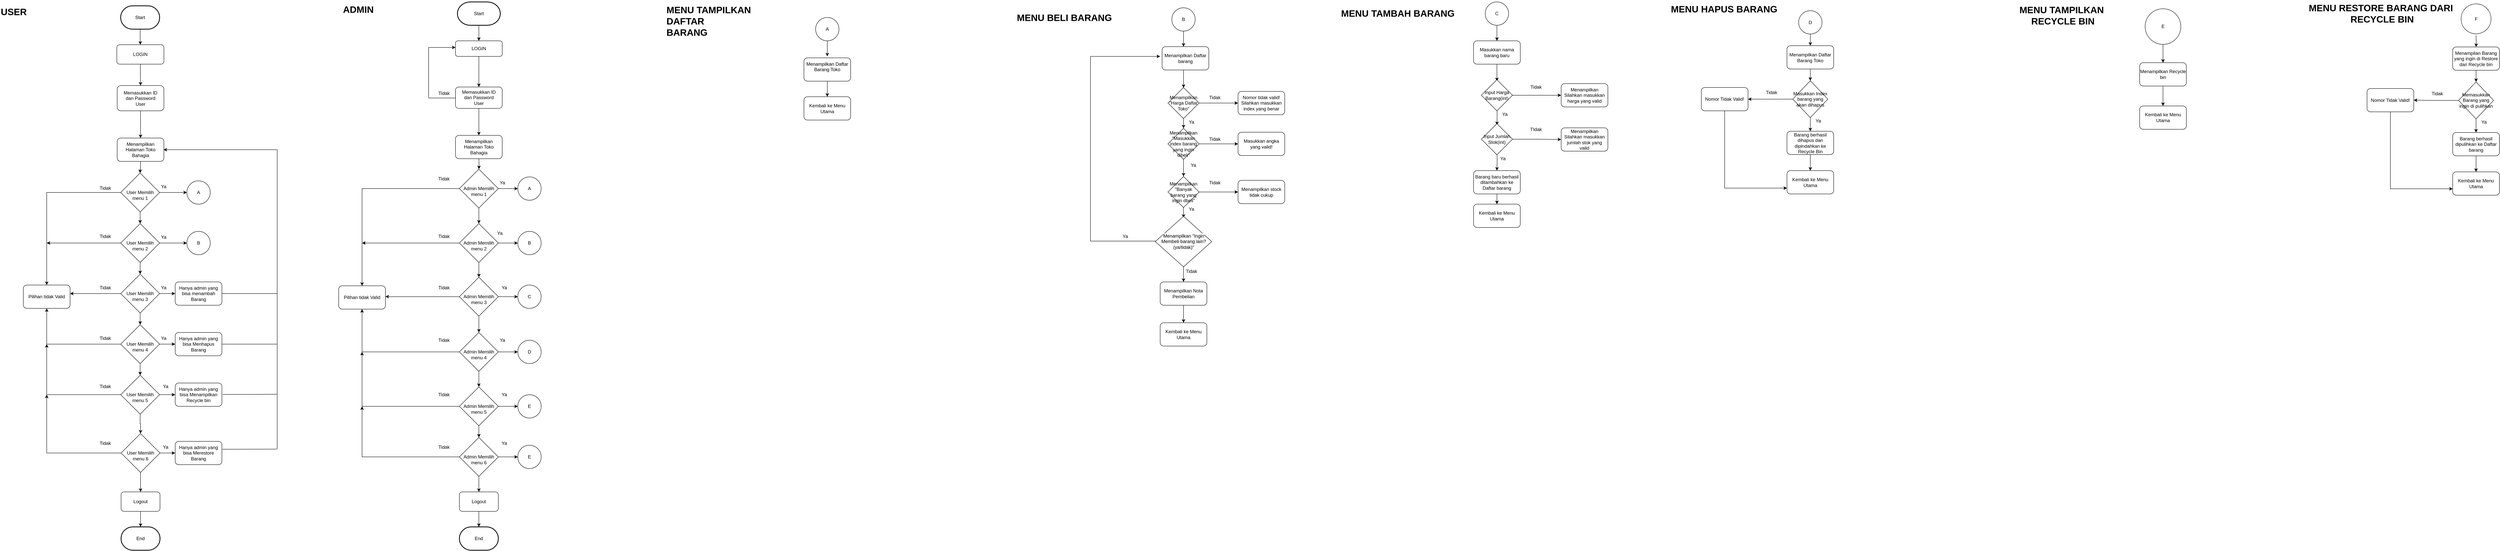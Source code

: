 <mxfile version="26.0.14">
  <diagram name="Page-1" id="RNJy3FhXbEkKiUze5Ja7">
    <mxGraphModel dx="2368" dy="614" grid="1" gridSize="10" guides="1" tooltips="1" connect="1" arrows="1" fold="1" page="1" pageScale="1" pageWidth="850" pageHeight="1100" math="0" shadow="0">
      <root>
        <mxCell id="0" />
        <mxCell id="1" parent="0" />
        <mxCell id="9ttiAXNQikp2hNH5S8NI-514" value="" style="edgeStyle=orthogonalEdgeStyle;rounded=0;orthogonalLoop=1;jettySize=auto;html=1;" edge="1" parent="1" source="AHnlYJfSwKm474h9auV9-1" target="9ttiAXNQikp2hNH5S8NI-513">
          <mxGeometry relative="1" as="geometry" />
        </mxCell>
        <mxCell id="AHnlYJfSwKm474h9auV9-1" value="LOGIN" style="rounded=1;whiteSpace=wrap;html=1;" parent="1" vertex="1">
          <mxGeometry x="350" y="110" width="120" height="40" as="geometry" />
        </mxCell>
        <mxCell id="AHnlYJfSwKm474h9auV9-9" value="" style="edgeStyle=orthogonalEdgeStyle;rounded=0;orthogonalLoop=1;jettySize=auto;html=1;entryX=0;entryY=0.5;entryDx=0;entryDy=0;exitX=0;exitY=0.5;exitDx=0;exitDy=0;" parent="1" edge="1">
          <mxGeometry relative="1" as="geometry">
            <mxPoint x="360" y="252" as="sourcePoint" />
            <mxPoint x="350" y="127" as="targetPoint" />
            <Array as="points">
              <mxPoint x="360" y="257" />
              <mxPoint x="281" y="257" />
              <mxPoint x="281" y="127" />
            </Array>
          </mxGeometry>
        </mxCell>
        <mxCell id="AHnlYJfSwKm474h9auV9-36" value="" style="edgeStyle=orthogonalEdgeStyle;rounded=0;orthogonalLoop=1;jettySize=auto;html=1;" parent="1" target="AHnlYJfSwKm474h9auV9-28" edge="1">
          <mxGeometry relative="1" as="geometry">
            <mxPoint x="410" y="410" as="sourcePoint" />
          </mxGeometry>
        </mxCell>
        <mxCell id="AHnlYJfSwKm474h9auV9-19" value="A" style="ellipse;whiteSpace=wrap;html=1;aspect=fixed;" parent="1" vertex="1">
          <mxGeometry x="510" y="460" width="60" height="60" as="geometry" />
        </mxCell>
        <mxCell id="AHnlYJfSwKm474h9auV9-37" value="" style="edgeStyle=orthogonalEdgeStyle;rounded=0;orthogonalLoop=1;jettySize=auto;html=1;" parent="1" source="AHnlYJfSwKm474h9auV9-28" target="AHnlYJfSwKm474h9auV9-31" edge="1">
          <mxGeometry relative="1" as="geometry" />
        </mxCell>
        <mxCell id="AHnlYJfSwKm474h9auV9-54" value="" style="edgeStyle=orthogonalEdgeStyle;rounded=0;orthogonalLoop=1;jettySize=auto;html=1;" parent="1" source="AHnlYJfSwKm474h9auV9-28" target="AHnlYJfSwKm474h9auV9-19" edge="1">
          <mxGeometry relative="1" as="geometry" />
        </mxCell>
        <mxCell id="9ttiAXNQikp2hNH5S8NI-569" value="" style="edgeStyle=orthogonalEdgeStyle;rounded=0;orthogonalLoop=1;jettySize=auto;html=1;entryX=0.5;entryY=0;entryDx=0;entryDy=0;" edge="1" parent="1" source="AHnlYJfSwKm474h9auV9-28" target="9ttiAXNQikp2hNH5S8NI-567">
          <mxGeometry relative="1" as="geometry">
            <mxPoint x="110.0" y="490" as="targetPoint" />
            <Array as="points">
              <mxPoint x="110" y="490" />
            </Array>
          </mxGeometry>
        </mxCell>
        <mxCell id="AHnlYJfSwKm474h9auV9-28" value="&lt;div&gt;&lt;br&gt;&lt;/div&gt;Admin Memilih menu 1" style="rhombus;whiteSpace=wrap;html=1;rounded=0;" parent="1" vertex="1">
          <mxGeometry x="360" y="440" width="100" height="100" as="geometry" />
        </mxCell>
        <mxCell id="AHnlYJfSwKm474h9auV9-38" value="" style="edgeStyle=orthogonalEdgeStyle;rounded=0;orthogonalLoop=1;jettySize=auto;html=1;" parent="1" source="AHnlYJfSwKm474h9auV9-31" target="AHnlYJfSwKm474h9auV9-32" edge="1">
          <mxGeometry relative="1" as="geometry" />
        </mxCell>
        <mxCell id="AHnlYJfSwKm474h9auV9-55" value="" style="edgeStyle=orthogonalEdgeStyle;rounded=0;orthogonalLoop=1;jettySize=auto;html=1;" parent="1" source="AHnlYJfSwKm474h9auV9-31" target="AHnlYJfSwKm474h9auV9-52" edge="1">
          <mxGeometry relative="1" as="geometry" />
        </mxCell>
        <mxCell id="9ttiAXNQikp2hNH5S8NI-571" value="" style="edgeStyle=orthogonalEdgeStyle;rounded=0;orthogonalLoop=1;jettySize=auto;html=1;" edge="1" parent="1" source="AHnlYJfSwKm474h9auV9-31">
          <mxGeometry relative="1" as="geometry">
            <mxPoint x="110" y="630" as="targetPoint" />
          </mxGeometry>
        </mxCell>
        <mxCell id="AHnlYJfSwKm474h9auV9-31" value="&lt;div&gt;&lt;br&gt;&lt;/div&gt;Admin Memilih menu 2" style="rhombus;whiteSpace=wrap;html=1;rounded=0;" parent="1" vertex="1">
          <mxGeometry x="360" y="580" width="100" height="100" as="geometry" />
        </mxCell>
        <mxCell id="AHnlYJfSwKm474h9auV9-39" value="" style="edgeStyle=orthogonalEdgeStyle;rounded=0;orthogonalLoop=1;jettySize=auto;html=1;" parent="1" source="AHnlYJfSwKm474h9auV9-32" target="AHnlYJfSwKm474h9auV9-33" edge="1">
          <mxGeometry relative="1" as="geometry" />
        </mxCell>
        <mxCell id="AHnlYJfSwKm474h9auV9-56" value="" style="edgeStyle=orthogonalEdgeStyle;rounded=0;orthogonalLoop=1;jettySize=auto;html=1;" parent="1" source="AHnlYJfSwKm474h9auV9-32" target="AHnlYJfSwKm474h9auV9-51" edge="1">
          <mxGeometry relative="1" as="geometry" />
        </mxCell>
        <mxCell id="9ttiAXNQikp2hNH5S8NI-575" value="" style="edgeStyle=orthogonalEdgeStyle;rounded=0;orthogonalLoop=1;jettySize=auto;html=1;exitX=0;exitY=0.5;exitDx=0;exitDy=0;" edge="1" parent="1" source="AHnlYJfSwKm474h9auV9-32">
          <mxGeometry relative="1" as="geometry">
            <mxPoint x="300.0" y="767.41" as="sourcePoint" />
            <mxPoint x="170.0" y="767.41" as="targetPoint" />
            <Array as="points">
              <mxPoint x="180" y="768" />
            </Array>
          </mxGeometry>
        </mxCell>
        <mxCell id="AHnlYJfSwKm474h9auV9-32" value="&lt;div&gt;&lt;br&gt;&lt;/div&gt;Admin Memilih menu 3" style="rhombus;whiteSpace=wrap;html=1;rounded=0;" parent="1" vertex="1">
          <mxGeometry x="360" y="718" width="100" height="100" as="geometry" />
        </mxCell>
        <mxCell id="AHnlYJfSwKm474h9auV9-40" value="" style="edgeStyle=orthogonalEdgeStyle;rounded=0;orthogonalLoop=1;jettySize=auto;html=1;" parent="1" source="AHnlYJfSwKm474h9auV9-33" target="AHnlYJfSwKm474h9auV9-34" edge="1">
          <mxGeometry relative="1" as="geometry" />
        </mxCell>
        <mxCell id="AHnlYJfSwKm474h9auV9-57" value="" style="edgeStyle=orthogonalEdgeStyle;rounded=0;orthogonalLoop=1;jettySize=auto;html=1;" parent="1" source="AHnlYJfSwKm474h9auV9-33" target="AHnlYJfSwKm474h9auV9-50" edge="1">
          <mxGeometry relative="1" as="geometry" />
        </mxCell>
        <mxCell id="9ttiAXNQikp2hNH5S8NI-577" value="" style="edgeStyle=orthogonalEdgeStyle;rounded=0;orthogonalLoop=1;jettySize=auto;html=1;entryX=0.5;entryY=1;entryDx=0;entryDy=0;" edge="1" parent="1" source="AHnlYJfSwKm474h9auV9-33" target="9ttiAXNQikp2hNH5S8NI-567">
          <mxGeometry relative="1" as="geometry">
            <mxPoint x="120" y="910" as="targetPoint" />
            <Array as="points">
              <mxPoint x="110" y="910" />
            </Array>
          </mxGeometry>
        </mxCell>
        <mxCell id="AHnlYJfSwKm474h9auV9-33" value="&lt;div&gt;&lt;br&gt;&lt;/div&gt;Admin Memilih menu 4" style="rhombus;whiteSpace=wrap;html=1;rounded=0;" parent="1" vertex="1">
          <mxGeometry x="360" y="860" width="100" height="100" as="geometry" />
        </mxCell>
        <mxCell id="9ttiAXNQikp2hNH5S8NI-11" value="" style="edgeStyle=orthogonalEdgeStyle;rounded=0;orthogonalLoop=1;jettySize=auto;html=1;" edge="1" parent="1" source="AHnlYJfSwKm474h9auV9-34" target="9ttiAXNQikp2hNH5S8NI-9">
          <mxGeometry relative="1" as="geometry" />
        </mxCell>
        <mxCell id="9ttiAXNQikp2hNH5S8NI-580" value="" style="edgeStyle=orthogonalEdgeStyle;rounded=0;orthogonalLoop=1;jettySize=auto;html=1;" edge="1" parent="1" source="AHnlYJfSwKm474h9auV9-34">
          <mxGeometry relative="1" as="geometry">
            <mxPoint x="110" y="910" as="targetPoint" />
            <Array as="points">
              <mxPoint x="110" y="1050" />
              <mxPoint x="110" y="1050" />
            </Array>
          </mxGeometry>
        </mxCell>
        <mxCell id="AHnlYJfSwKm474h9auV9-34" value="&lt;div&gt;&lt;br&gt;&lt;/div&gt;Admin Memilih menu 5" style="rhombus;whiteSpace=wrap;html=1;rounded=0;" parent="1" vertex="1">
          <mxGeometry x="360" y="1000" width="100" height="100" as="geometry" />
        </mxCell>
        <mxCell id="9ttiAXNQikp2hNH5S8NI-512" value="" style="edgeStyle=orthogonalEdgeStyle;rounded=0;orthogonalLoop=1;jettySize=auto;html=1;" edge="1" parent="1" source="AHnlYJfSwKm474h9auV9-43" target="9ttiAXNQikp2hNH5S8NI-511">
          <mxGeometry relative="1" as="geometry" />
        </mxCell>
        <mxCell id="AHnlYJfSwKm474h9auV9-43" value="Logout" style="rounded=1;whiteSpace=wrap;html=1;" parent="1" vertex="1">
          <mxGeometry x="360" y="1270" width="100" height="50" as="geometry" />
        </mxCell>
        <mxCell id="AHnlYJfSwKm474h9auV9-50" value="D" style="ellipse;whiteSpace=wrap;html=1;aspect=fixed;" parent="1" vertex="1">
          <mxGeometry x="510" y="880" width="60" height="60" as="geometry" />
        </mxCell>
        <mxCell id="AHnlYJfSwKm474h9auV9-51" value="C" style="ellipse;whiteSpace=wrap;html=1;aspect=fixed;" parent="1" vertex="1">
          <mxGeometry x="510" y="738" width="60" height="60" as="geometry" />
        </mxCell>
        <mxCell id="AHnlYJfSwKm474h9auV9-52" value="B" style="ellipse;whiteSpace=wrap;html=1;aspect=fixed;" parent="1" vertex="1">
          <mxGeometry x="510" y="600" width="60" height="60" as="geometry" />
        </mxCell>
        <mxCell id="AHnlYJfSwKm474h9auV9-58" value="&lt;font style=&quot;font-size: 24px;&quot;&gt;&lt;b style=&quot;&quot;&gt;ADMIN&lt;/b&gt;&lt;/font&gt;" style="text;html=1;align=center;verticalAlign=middle;resizable=0;points=[];autosize=1;strokeColor=none;fillColor=none;" parent="1" vertex="1">
          <mxGeometry x="50" y="10" width="100" height="40" as="geometry" />
        </mxCell>
        <mxCell id="AHnlYJfSwKm474h9auV9-62" value="Ya" style="text;html=1;align=center;verticalAlign=middle;resizable=0;points=[];autosize=1;strokeColor=none;fillColor=none;" parent="1" vertex="1">
          <mxGeometry x="450" y="460" width="40" height="30" as="geometry" />
        </mxCell>
        <mxCell id="AHnlYJfSwKm474h9auV9-65" value="Tidak" style="text;html=1;align=center;verticalAlign=middle;resizable=0;points=[];autosize=1;strokeColor=none;fillColor=none;" parent="1" vertex="1">
          <mxGeometry x="295" y="230" width="50" height="30" as="geometry" />
        </mxCell>
        <mxCell id="AHnlYJfSwKm474h9auV9-66" value="Ya&lt;span style=&quot;white-space: pre;&quot;&gt;&#x9;&lt;/span&gt;" style="text;html=1;align=center;verticalAlign=middle;resizable=0;points=[];autosize=1;strokeColor=none;fillColor=none;" parent="1" vertex="1">
          <mxGeometry x="445" y="590" width="50" height="30" as="geometry" />
        </mxCell>
        <mxCell id="AHnlYJfSwKm474h9auV9-67" value="Tidak" style="text;html=1;align=center;verticalAlign=middle;resizable=0;points=[];autosize=1;strokeColor=none;fillColor=none;" parent="1" vertex="1">
          <mxGeometry x="295" y="450" width="50" height="30" as="geometry" />
        </mxCell>
        <mxCell id="AHnlYJfSwKm474h9auV9-68" value="Ya" style="text;html=1;align=center;verticalAlign=middle;resizable=0;points=[];autosize=1;strokeColor=none;fillColor=none;" parent="1" vertex="1">
          <mxGeometry x="455" y="730" width="40" height="30" as="geometry" />
        </mxCell>
        <mxCell id="AHnlYJfSwKm474h9auV9-69" value="Ya" style="text;html=1;align=center;verticalAlign=middle;resizable=0;points=[];autosize=1;strokeColor=none;fillColor=none;" parent="1" vertex="1">
          <mxGeometry x="450" y="865" width="40" height="30" as="geometry" />
        </mxCell>
        <mxCell id="AHnlYJfSwKm474h9auV9-70" value="Ya" style="text;html=1;align=center;verticalAlign=middle;resizable=0;points=[];autosize=1;strokeColor=none;fillColor=none;" parent="1" vertex="1">
          <mxGeometry x="455" y="1005" width="40" height="30" as="geometry" />
        </mxCell>
        <mxCell id="AHnlYJfSwKm474h9auV9-71" value="Tidak" style="text;html=1;align=center;verticalAlign=middle;resizable=0;points=[];autosize=1;strokeColor=none;fillColor=none;" parent="1" vertex="1">
          <mxGeometry x="295" y="598" width="50" height="30" as="geometry" />
        </mxCell>
        <mxCell id="AHnlYJfSwKm474h9auV9-73" value="Tidak" style="text;html=1;align=center;verticalAlign=middle;resizable=0;points=[];autosize=1;strokeColor=none;fillColor=none;" parent="1" vertex="1">
          <mxGeometry x="295" y="730" width="50" height="30" as="geometry" />
        </mxCell>
        <mxCell id="9ttiAXNQikp2hNH5S8NI-2" value="" style="edgeStyle=orthogonalEdgeStyle;rounded=0;orthogonalLoop=1;jettySize=auto;html=1;" edge="1" parent="1" source="AHnlYJfSwKm474h9auV9-34" target="9ttiAXNQikp2hNH5S8NI-1">
          <mxGeometry relative="1" as="geometry">
            <mxPoint x="410" y="1060" as="sourcePoint" />
            <mxPoint x="410" y="1270" as="targetPoint" />
          </mxGeometry>
        </mxCell>
        <mxCell id="9ttiAXNQikp2hNH5S8NI-12" value="" style="edgeStyle=orthogonalEdgeStyle;rounded=0;orthogonalLoop=1;jettySize=auto;html=1;" edge="1" parent="1" source="9ttiAXNQikp2hNH5S8NI-1" target="9ttiAXNQikp2hNH5S8NI-10">
          <mxGeometry relative="1" as="geometry" />
        </mxCell>
        <mxCell id="9ttiAXNQikp2hNH5S8NI-532" value="" style="edgeStyle=orthogonalEdgeStyle;rounded=0;orthogonalLoop=1;jettySize=auto;html=1;" edge="1" parent="1" source="9ttiAXNQikp2hNH5S8NI-1" target="AHnlYJfSwKm474h9auV9-43">
          <mxGeometry relative="1" as="geometry" />
        </mxCell>
        <mxCell id="9ttiAXNQikp2hNH5S8NI-582" value="" style="edgeStyle=orthogonalEdgeStyle;rounded=0;orthogonalLoop=1;jettySize=auto;html=1;" edge="1" parent="1" source="9ttiAXNQikp2hNH5S8NI-1">
          <mxGeometry relative="1" as="geometry">
            <mxPoint x="110" y="1050" as="targetPoint" />
            <Array as="points">
              <mxPoint x="120" y="1180" />
              <mxPoint x="120" y="1180" />
            </Array>
          </mxGeometry>
        </mxCell>
        <mxCell id="9ttiAXNQikp2hNH5S8NI-1" value="&lt;div&gt;&lt;br&gt;&lt;/div&gt;Admin Memilih menu 6" style="rhombus;whiteSpace=wrap;html=1;rounded=0;" vertex="1" parent="1">
          <mxGeometry x="360" y="1130" width="100" height="100" as="geometry" />
        </mxCell>
        <mxCell id="9ttiAXNQikp2hNH5S8NI-9" value="E" style="ellipse;whiteSpace=wrap;html=1;aspect=fixed;" vertex="1" parent="1">
          <mxGeometry x="510" y="1020" width="60" height="60" as="geometry" />
        </mxCell>
        <mxCell id="9ttiAXNQikp2hNH5S8NI-10" value="E" style="ellipse;whiteSpace=wrap;html=1;aspect=fixed;" vertex="1" parent="1">
          <mxGeometry x="510" y="1150" width="60" height="60" as="geometry" />
        </mxCell>
        <mxCell id="9ttiAXNQikp2hNH5S8NI-13" value="Ya" style="text;html=1;align=center;verticalAlign=middle;resizable=0;points=[];autosize=1;strokeColor=none;fillColor=none;" vertex="1" parent="1">
          <mxGeometry x="455" y="1130" width="40" height="30" as="geometry" />
        </mxCell>
        <mxCell id="9ttiAXNQikp2hNH5S8NI-104" value="" style="edgeStyle=orthogonalEdgeStyle;rounded=0;orthogonalLoop=1;jettySize=auto;html=1;entryX=0;entryY=0.5;entryDx=0;entryDy=0;" edge="1" parent="1" source="9ttiAXNQikp2hNH5S8NI-105">
          <mxGeometry relative="1" as="geometry">
            <mxPoint x="-482" y="280" as="targetPoint" />
            <Array as="points">
              <mxPoint x="-650" y="784" />
              <mxPoint x="-650" y="280" />
            </Array>
          </mxGeometry>
        </mxCell>
        <mxCell id="9ttiAXNQikp2hNH5S8NI-119" value="&lt;b style=&quot;color: rgb(0, 0, 0); text-wrap-mode: nowrap; text-align: center; background-color: rgb(251, 251, 251);&quot;&gt;&lt;font style=&quot;font-size: 24px;&quot;&gt;USER&lt;/font&gt;&lt;/b&gt;" style="text;whiteSpace=wrap;html=1;" vertex="1" parent="1">
          <mxGeometry x="-820" y="15" width="160" height="70" as="geometry" />
        </mxCell>
        <mxCell id="9ttiAXNQikp2hNH5S8NI-508" value="" style="edgeStyle=orthogonalEdgeStyle;rounded=0;orthogonalLoop=1;jettySize=auto;html=1;" edge="1" parent="1" source="9ttiAXNQikp2hNH5S8NI-173" target="9ttiAXNQikp2hNH5S8NI-506">
          <mxGeometry relative="1" as="geometry" />
        </mxCell>
        <mxCell id="9ttiAXNQikp2hNH5S8NI-173" value="LOGIN" style="rounded=1;whiteSpace=wrap;html=1;" vertex="1" parent="1">
          <mxGeometry x="-520" y="120" width="121" height="50" as="geometry" />
        </mxCell>
        <mxCell id="9ttiAXNQikp2hNH5S8NI-180" value="A" style="ellipse;whiteSpace=wrap;html=1;aspect=fixed;" vertex="1" parent="1">
          <mxGeometry x="-340" y="470" width="60" height="60" as="geometry" />
        </mxCell>
        <mxCell id="9ttiAXNQikp2hNH5S8NI-181" value="" style="edgeStyle=orthogonalEdgeStyle;rounded=0;orthogonalLoop=1;jettySize=auto;html=1;" edge="1" parent="1" source="9ttiAXNQikp2hNH5S8NI-183" target="9ttiAXNQikp2hNH5S8NI-186">
          <mxGeometry relative="1" as="geometry" />
        </mxCell>
        <mxCell id="9ttiAXNQikp2hNH5S8NI-182" value="" style="edgeStyle=orthogonalEdgeStyle;rounded=0;orthogonalLoop=1;jettySize=auto;html=1;" edge="1" parent="1" source="9ttiAXNQikp2hNH5S8NI-183" target="9ttiAXNQikp2hNH5S8NI-180">
          <mxGeometry relative="1" as="geometry" />
        </mxCell>
        <mxCell id="9ttiAXNQikp2hNH5S8NI-592" value="" style="edgeStyle=orthogonalEdgeStyle;rounded=0;orthogonalLoop=1;jettySize=auto;html=1;entryX=0.5;entryY=0;entryDx=0;entryDy=0;" edge="1" parent="1" source="9ttiAXNQikp2hNH5S8NI-183" target="9ttiAXNQikp2hNH5S8NI-590">
          <mxGeometry relative="1" as="geometry">
            <mxPoint x="-700" y="500" as="targetPoint" />
            <Array as="points">
              <mxPoint x="-700" y="500" />
            </Array>
          </mxGeometry>
        </mxCell>
        <mxCell id="9ttiAXNQikp2hNH5S8NI-183" value="&lt;div&gt;&lt;br&gt;&lt;/div&gt;User Memilih menu 1" style="rhombus;whiteSpace=wrap;html=1;rounded=0;" vertex="1" parent="1">
          <mxGeometry x="-510" y="450" width="100" height="100" as="geometry" />
        </mxCell>
        <mxCell id="9ttiAXNQikp2hNH5S8NI-184" value="" style="edgeStyle=orthogonalEdgeStyle;rounded=0;orthogonalLoop=1;jettySize=auto;html=1;" edge="1" parent="1" source="9ttiAXNQikp2hNH5S8NI-186" target="9ttiAXNQikp2hNH5S8NI-189">
          <mxGeometry relative="1" as="geometry" />
        </mxCell>
        <mxCell id="9ttiAXNQikp2hNH5S8NI-185" value="" style="edgeStyle=orthogonalEdgeStyle;rounded=0;orthogonalLoop=1;jettySize=auto;html=1;" edge="1" parent="1" source="9ttiAXNQikp2hNH5S8NI-186" target="9ttiAXNQikp2hNH5S8NI-199">
          <mxGeometry relative="1" as="geometry" />
        </mxCell>
        <mxCell id="9ttiAXNQikp2hNH5S8NI-594" value="" style="edgeStyle=orthogonalEdgeStyle;rounded=0;orthogonalLoop=1;jettySize=auto;html=1;" edge="1" parent="1" source="9ttiAXNQikp2hNH5S8NI-186">
          <mxGeometry relative="1" as="geometry">
            <mxPoint x="-700" y="630.0" as="targetPoint" />
          </mxGeometry>
        </mxCell>
        <mxCell id="9ttiAXNQikp2hNH5S8NI-186" value="&lt;div&gt;&lt;br&gt;&lt;/div&gt;User Memilih menu 2" style="rhombus;whiteSpace=wrap;html=1;rounded=0;" vertex="1" parent="1">
          <mxGeometry x="-510" y="580" width="100" height="100" as="geometry" />
        </mxCell>
        <mxCell id="9ttiAXNQikp2hNH5S8NI-187" value="" style="edgeStyle=orthogonalEdgeStyle;rounded=0;orthogonalLoop=1;jettySize=auto;html=1;" edge="1" parent="1" source="9ttiAXNQikp2hNH5S8NI-189" target="9ttiAXNQikp2hNH5S8NI-192">
          <mxGeometry relative="1" as="geometry" />
        </mxCell>
        <mxCell id="9ttiAXNQikp2hNH5S8NI-188" value="" style="edgeStyle=orthogonalEdgeStyle;rounded=0;orthogonalLoop=1;jettySize=auto;html=1;" edge="1" parent="1" source="9ttiAXNQikp2hNH5S8NI-189">
          <mxGeometry relative="1" as="geometry">
            <mxPoint x="-370" y="760" as="targetPoint" />
          </mxGeometry>
        </mxCell>
        <mxCell id="9ttiAXNQikp2hNH5S8NI-596" value="" style="edgeStyle=orthogonalEdgeStyle;rounded=0;orthogonalLoop=1;jettySize=auto;html=1;" edge="1" parent="1" source="9ttiAXNQikp2hNH5S8NI-189">
          <mxGeometry relative="1" as="geometry">
            <mxPoint x="-640" y="760.0" as="targetPoint" />
          </mxGeometry>
        </mxCell>
        <mxCell id="9ttiAXNQikp2hNH5S8NI-189" value="&lt;div&gt;&lt;br&gt;&lt;/div&gt;User Memilih menu 3" style="rhombus;whiteSpace=wrap;html=1;rounded=0;" vertex="1" parent="1">
          <mxGeometry x="-510" y="710" width="100" height="100" as="geometry" />
        </mxCell>
        <mxCell id="9ttiAXNQikp2hNH5S8NI-190" value="" style="edgeStyle=orthogonalEdgeStyle;rounded=0;orthogonalLoop=1;jettySize=auto;html=1;" edge="1" parent="1" source="9ttiAXNQikp2hNH5S8NI-192" target="9ttiAXNQikp2hNH5S8NI-195">
          <mxGeometry relative="1" as="geometry" />
        </mxCell>
        <mxCell id="9ttiAXNQikp2hNH5S8NI-191" value="" style="edgeStyle=orthogonalEdgeStyle;rounded=0;orthogonalLoop=1;jettySize=auto;html=1;" edge="1" parent="1" source="9ttiAXNQikp2hNH5S8NI-192">
          <mxGeometry relative="1" as="geometry">
            <mxPoint x="-370" y="890" as="targetPoint" />
          </mxGeometry>
        </mxCell>
        <mxCell id="9ttiAXNQikp2hNH5S8NI-598" value="" style="edgeStyle=orthogonalEdgeStyle;rounded=0;orthogonalLoop=1;jettySize=auto;html=1;entryX=0.5;entryY=1;entryDx=0;entryDy=0;" edge="1" parent="1" source="9ttiAXNQikp2hNH5S8NI-192" target="9ttiAXNQikp2hNH5S8NI-590">
          <mxGeometry relative="1" as="geometry">
            <mxPoint x="-700" y="890.0" as="targetPoint" />
            <Array as="points">
              <mxPoint x="-700" y="890" />
            </Array>
          </mxGeometry>
        </mxCell>
        <mxCell id="9ttiAXNQikp2hNH5S8NI-192" value="&lt;div&gt;&lt;br&gt;&lt;/div&gt;User Memilih menu 4" style="rhombus;whiteSpace=wrap;html=1;rounded=0;" vertex="1" parent="1">
          <mxGeometry x="-510" y="840" width="100" height="100" as="geometry" />
        </mxCell>
        <mxCell id="9ttiAXNQikp2hNH5S8NI-520" value="" style="edgeStyle=orthogonalEdgeStyle;rounded=0;orthogonalLoop=1;jettySize=auto;html=1;" edge="1" parent="1" source="9ttiAXNQikp2hNH5S8NI-195" target="9ttiAXNQikp2hNH5S8NI-516">
          <mxGeometry relative="1" as="geometry" />
        </mxCell>
        <mxCell id="9ttiAXNQikp2hNH5S8NI-600" value="" style="edgeStyle=orthogonalEdgeStyle;rounded=0;orthogonalLoop=1;jettySize=auto;html=1;" edge="1" parent="1" source="9ttiAXNQikp2hNH5S8NI-195">
          <mxGeometry relative="1" as="geometry">
            <mxPoint x="-700" y="890" as="targetPoint" />
            <Array as="points">
              <mxPoint x="-640" y="1020" />
              <mxPoint x="-640" y="1020" />
            </Array>
          </mxGeometry>
        </mxCell>
        <mxCell id="9ttiAXNQikp2hNH5S8NI-195" value="&lt;div&gt;&lt;br&gt;&lt;/div&gt;User Memilih menu 5" style="rhombus;whiteSpace=wrap;html=1;rounded=0;" vertex="1" parent="1">
          <mxGeometry x="-510" y="970" width="100" height="100" as="geometry" />
        </mxCell>
        <mxCell id="9ttiAXNQikp2hNH5S8NI-504" value="" style="edgeStyle=orthogonalEdgeStyle;rounded=0;orthogonalLoop=1;jettySize=auto;html=1;" edge="1" parent="1" source="9ttiAXNQikp2hNH5S8NI-196" target="9ttiAXNQikp2hNH5S8NI-502">
          <mxGeometry relative="1" as="geometry" />
        </mxCell>
        <mxCell id="9ttiAXNQikp2hNH5S8NI-196" value="Logout" style="rounded=1;whiteSpace=wrap;html=1;" vertex="1" parent="1">
          <mxGeometry x="-509" y="1270" width="100" height="50" as="geometry" />
        </mxCell>
        <mxCell id="9ttiAXNQikp2hNH5S8NI-199" value="B" style="ellipse;whiteSpace=wrap;html=1;aspect=fixed;" vertex="1" parent="1">
          <mxGeometry x="-340" y="600" width="60" height="60" as="geometry" />
        </mxCell>
        <mxCell id="9ttiAXNQikp2hNH5S8NI-200" value="Ya" style="text;html=1;align=center;verticalAlign=middle;resizable=0;points=[];autosize=1;strokeColor=none;fillColor=none;" vertex="1" parent="1">
          <mxGeometry x="-420" y="470" width="40" height="30" as="geometry" />
        </mxCell>
        <mxCell id="9ttiAXNQikp2hNH5S8NI-202" value="Ya" style="text;html=1;align=center;verticalAlign=middle;resizable=0;points=[];autosize=1;strokeColor=none;fillColor=none;" vertex="1" parent="1">
          <mxGeometry x="-420" y="600" width="40" height="30" as="geometry" />
        </mxCell>
        <mxCell id="9ttiAXNQikp2hNH5S8NI-203" value="Tidak" style="text;html=1;align=center;verticalAlign=middle;resizable=0;points=[];autosize=1;strokeColor=none;fillColor=none;" vertex="1" parent="1">
          <mxGeometry x="-575" y="473.76" width="50" height="30" as="geometry" />
        </mxCell>
        <mxCell id="9ttiAXNQikp2hNH5S8NI-204" value="Ya" style="text;html=1;align=center;verticalAlign=middle;resizable=0;points=[];autosize=1;strokeColor=none;fillColor=none;" vertex="1" parent="1">
          <mxGeometry x="-420" y="730" width="40" height="30" as="geometry" />
        </mxCell>
        <mxCell id="9ttiAXNQikp2hNH5S8NI-205" value="Ya" style="text;html=1;align=center;verticalAlign=middle;resizable=0;points=[];autosize=1;strokeColor=none;fillColor=none;" vertex="1" parent="1">
          <mxGeometry x="-420" y="860" width="40" height="30" as="geometry" />
        </mxCell>
        <mxCell id="9ttiAXNQikp2hNH5S8NI-206" value="Ya" style="text;html=1;align=center;verticalAlign=middle;resizable=0;points=[];autosize=1;strokeColor=none;fillColor=none;" vertex="1" parent="1">
          <mxGeometry x="-415" y="983.75" width="40" height="30" as="geometry" />
        </mxCell>
        <mxCell id="9ttiAXNQikp2hNH5S8NI-207" value="Tidak" style="text;html=1;align=center;verticalAlign=middle;resizable=0;points=[];autosize=1;strokeColor=none;fillColor=none;" vertex="1" parent="1">
          <mxGeometry x="-575" y="598" width="50" height="30" as="geometry" />
        </mxCell>
        <mxCell id="9ttiAXNQikp2hNH5S8NI-208" value="Tidak" style="text;html=1;align=center;verticalAlign=middle;resizable=0;points=[];autosize=1;strokeColor=none;fillColor=none;" vertex="1" parent="1">
          <mxGeometry x="-575" y="730" width="50" height="30" as="geometry" />
        </mxCell>
        <mxCell id="9ttiAXNQikp2hNH5S8NI-209" value="Tidak" style="text;html=1;align=center;verticalAlign=middle;resizable=0;points=[];autosize=1;strokeColor=none;fillColor=none;" vertex="1" parent="1">
          <mxGeometry x="-575" y="860" width="50" height="30" as="geometry" />
        </mxCell>
        <mxCell id="9ttiAXNQikp2hNH5S8NI-211" value="" style="edgeStyle=orthogonalEdgeStyle;rounded=0;orthogonalLoop=1;jettySize=auto;html=1;" edge="1" parent="1" source="9ttiAXNQikp2hNH5S8NI-195" target="9ttiAXNQikp2hNH5S8NI-213">
          <mxGeometry relative="1" as="geometry">
            <mxPoint x="-460" y="1070" as="sourcePoint" />
            <mxPoint x="-460" y="1280" as="targetPoint" />
          </mxGeometry>
        </mxCell>
        <mxCell id="9ttiAXNQikp2hNH5S8NI-521" value="" style="edgeStyle=orthogonalEdgeStyle;rounded=0;orthogonalLoop=1;jettySize=auto;html=1;" edge="1" parent="1" source="9ttiAXNQikp2hNH5S8NI-213" target="9ttiAXNQikp2hNH5S8NI-517">
          <mxGeometry relative="1" as="geometry" />
        </mxCell>
        <mxCell id="9ttiAXNQikp2hNH5S8NI-531" value="" style="edgeStyle=orthogonalEdgeStyle;rounded=0;orthogonalLoop=1;jettySize=auto;html=1;" edge="1" parent="1" source="9ttiAXNQikp2hNH5S8NI-213" target="9ttiAXNQikp2hNH5S8NI-196">
          <mxGeometry relative="1" as="geometry" />
        </mxCell>
        <mxCell id="9ttiAXNQikp2hNH5S8NI-602" value="" style="edgeStyle=orthogonalEdgeStyle;rounded=0;orthogonalLoop=1;jettySize=auto;html=1;" edge="1" parent="1" source="9ttiAXNQikp2hNH5S8NI-213">
          <mxGeometry relative="1" as="geometry">
            <mxPoint x="-700" y="1020" as="targetPoint" />
            <Array as="points">
              <mxPoint x="-700" y="1170" />
              <mxPoint x="-700" y="1170" />
            </Array>
          </mxGeometry>
        </mxCell>
        <mxCell id="9ttiAXNQikp2hNH5S8NI-213" value="&lt;div&gt;&lt;br&gt;&lt;/div&gt;User Memilih menu 6" style="rhombus;whiteSpace=wrap;html=1;rounded=0;" vertex="1" parent="1">
          <mxGeometry x="-509" y="1120" width="100" height="100" as="geometry" />
        </mxCell>
        <mxCell id="9ttiAXNQikp2hNH5S8NI-219" value="Ya" style="text;html=1;align=center;verticalAlign=middle;resizable=0;points=[];autosize=1;strokeColor=none;fillColor=none;" vertex="1" parent="1">
          <mxGeometry x="-415" y="1140" width="40" height="30" as="geometry" />
        </mxCell>
        <mxCell id="9ttiAXNQikp2hNH5S8NI-220" value="Tidak" style="text;html=1;align=center;verticalAlign=middle;resizable=0;points=[];autosize=1;strokeColor=none;fillColor=none;" vertex="1" parent="1">
          <mxGeometry x="-575" y="1130" width="50" height="30" as="geometry" />
        </mxCell>
        <mxCell id="9ttiAXNQikp2hNH5S8NI-225" value="" style="edgeStyle=orthogonalEdgeStyle;rounded=0;orthogonalLoop=1;jettySize=auto;html=1;entryX=1;entryY=0.5;entryDx=0;entryDy=0;" edge="1" parent="1">
          <mxGeometry relative="1" as="geometry">
            <mxPoint x="-250" y="760" as="sourcePoint" />
            <mxPoint x="-400" y="390" as="targetPoint" />
            <Array as="points">
              <mxPoint x="-108" y="760" />
              <mxPoint x="-108" y="390" />
            </Array>
          </mxGeometry>
        </mxCell>
        <mxCell id="9ttiAXNQikp2hNH5S8NI-228" value="" style="endArrow=none;html=1;rounded=0;exitX=1;exitY=0.5;exitDx=0;exitDy=0;" edge="1" parent="1">
          <mxGeometry width="50" height="50" relative="1" as="geometry">
            <mxPoint x="-250" y="890" as="sourcePoint" />
            <mxPoint x="-109" y="890" as="targetPoint" />
          </mxGeometry>
        </mxCell>
        <mxCell id="9ttiAXNQikp2hNH5S8NI-229" value="" style="endArrow=none;html=1;rounded=0;" edge="1" parent="1">
          <mxGeometry width="50" height="50" relative="1" as="geometry">
            <mxPoint x="-108" y="890" as="sourcePoint" />
            <mxPoint x="-108" y="750" as="targetPoint" />
          </mxGeometry>
        </mxCell>
        <mxCell id="9ttiAXNQikp2hNH5S8NI-361" value="F" style="ellipse;whiteSpace=wrap;html=1;aspect=fixed;" vertex="1" parent="1">
          <mxGeometry x="5501.5" y="15" width="77" height="77" as="geometry" />
        </mxCell>
        <mxCell id="9ttiAXNQikp2hNH5S8NI-362" value="&lt;font style=&quot;font-size: 24px;&quot;&gt;&lt;b style=&quot;&quot;&gt;MENU RESTORE BARANG DARI&lt;/b&gt;&lt;/font&gt;&lt;div&gt;&lt;font style=&quot;font-size: 24px;&quot;&gt;&lt;b style=&quot;&quot;&gt;&amp;nbsp;RECYCLE BIN&lt;/b&gt;&lt;/font&gt;&lt;/div&gt;" style="text;html=1;align=center;verticalAlign=middle;resizable=0;points=[];autosize=1;strokeColor=none;fillColor=none;" vertex="1" parent="1">
          <mxGeometry x="5100" y="5" width="390" height="70" as="geometry" />
        </mxCell>
        <mxCell id="9ttiAXNQikp2hNH5S8NI-391" value="" style="edgeStyle=orthogonalEdgeStyle;rounded=0;orthogonalLoop=1;jettySize=auto;html=1;" edge="1" parent="1" target="9ttiAXNQikp2hNH5S8NI-395">
          <mxGeometry relative="1" as="geometry">
            <mxPoint x="5540" y="95.75" as="sourcePoint" />
          </mxGeometry>
        </mxCell>
        <mxCell id="9ttiAXNQikp2hNH5S8NI-392" value="" style="edgeStyle=orthogonalEdgeStyle;rounded=0;orthogonalLoop=1;jettySize=auto;html=1;" edge="1" parent="1">
          <mxGeometry relative="1" as="geometry">
            <mxPoint x="5540" y="185.75" as="sourcePoint" />
            <mxPoint x="5540" y="215.75" as="targetPoint" />
          </mxGeometry>
        </mxCell>
        <mxCell id="9ttiAXNQikp2hNH5S8NI-393" value="" style="edgeStyle=orthogonalEdgeStyle;rounded=0;orthogonalLoop=1;jettySize=auto;html=1;" edge="1" parent="1" source="9ttiAXNQikp2hNH5S8NI-394" target="9ttiAXNQikp2hNH5S8NI-400">
          <mxGeometry relative="1" as="geometry" />
        </mxCell>
        <mxCell id="9ttiAXNQikp2hNH5S8NI-394" value="Barang berhasil dipulihkan ke Daftar barang" style="rounded=1;whiteSpace=wrap;html=1;" vertex="1" parent="1">
          <mxGeometry x="5480" y="345.75" width="120" height="60" as="geometry" />
        </mxCell>
        <mxCell id="9ttiAXNQikp2hNH5S8NI-395" value="Menampilan Barang yang ingin di Restore&lt;div&gt;dari Recycle bin&lt;/div&gt;" style="rounded=1;whiteSpace=wrap;html=1;" vertex="1" parent="1">
          <mxGeometry x="5480" y="125.75" width="120" height="60" as="geometry" />
        </mxCell>
        <mxCell id="9ttiAXNQikp2hNH5S8NI-397" value="" style="edgeStyle=orthogonalEdgeStyle;rounded=0;orthogonalLoop=1;jettySize=auto;html=1;" edge="1" parent="1" source="9ttiAXNQikp2hNH5S8NI-399" target="9ttiAXNQikp2hNH5S8NI-394">
          <mxGeometry relative="1" as="geometry" />
        </mxCell>
        <mxCell id="9ttiAXNQikp2hNH5S8NI-406" value="" style="edgeStyle=orthogonalEdgeStyle;rounded=0;orthogonalLoop=1;jettySize=auto;html=1;" edge="1" parent="1" source="9ttiAXNQikp2hNH5S8NI-399" target="9ttiAXNQikp2hNH5S8NI-404">
          <mxGeometry relative="1" as="geometry" />
        </mxCell>
        <mxCell id="9ttiAXNQikp2hNH5S8NI-399" value="Memasukkan Barang yang ingin di pulihkan" style="rhombus;whiteSpace=wrap;html=1;" vertex="1" parent="1">
          <mxGeometry x="5495" y="215.75" width="90" height="95" as="geometry" />
        </mxCell>
        <mxCell id="9ttiAXNQikp2hNH5S8NI-400" value="Kembali ke Menu Utama" style="rounded=1;whiteSpace=wrap;html=1;" vertex="1" parent="1">
          <mxGeometry x="5480" y="447" width="120" height="60" as="geometry" />
        </mxCell>
        <mxCell id="9ttiAXNQikp2hNH5S8NI-401" value="Tidak" style="text;html=1;align=center;verticalAlign=middle;resizable=0;points=[];autosize=1;strokeColor=none;fillColor=none;" vertex="1" parent="1">
          <mxGeometry x="5415" y="230.75" width="50" height="30" as="geometry" />
        </mxCell>
        <mxCell id="9ttiAXNQikp2hNH5S8NI-402" value="Ya" style="text;html=1;align=center;verticalAlign=middle;resizable=0;points=[];autosize=1;strokeColor=none;fillColor=none;" vertex="1" parent="1">
          <mxGeometry x="5540" y="303.75" width="40" height="30" as="geometry" />
        </mxCell>
        <mxCell id="9ttiAXNQikp2hNH5S8NI-403" value="" style="edgeStyle=orthogonalEdgeStyle;rounded=0;orthogonalLoop=1;jettySize=auto;html=1;entryX=0;entryY=0.75;entryDx=0;entryDy=0;" edge="1" parent="1" source="9ttiAXNQikp2hNH5S8NI-404">
          <mxGeometry relative="1" as="geometry">
            <mxPoint x="5480" y="490.5" as="targetPoint" />
            <Array as="points">
              <mxPoint x="5320" y="490.5" />
            </Array>
          </mxGeometry>
        </mxCell>
        <mxCell id="9ttiAXNQikp2hNH5S8NI-404" value="Nomor Tidak Valid!" style="rounded=1;whiteSpace=wrap;html=1;" vertex="1" parent="1">
          <mxGeometry x="5260" y="232.63" width="120" height="60" as="geometry" />
        </mxCell>
        <mxCell id="9ttiAXNQikp2hNH5S8NI-588" value="" style="edgeStyle=orthogonalEdgeStyle;rounded=0;orthogonalLoop=1;jettySize=auto;html=1;" edge="1" parent="1" source="9ttiAXNQikp2hNH5S8NI-410" target="9ttiAXNQikp2hNH5S8NI-183">
          <mxGeometry relative="1" as="geometry" />
        </mxCell>
        <mxCell id="9ttiAXNQikp2hNH5S8NI-410" value="Menampilkan Halaman Toko Bahagia" style="rounded=1;whiteSpace=wrap;html=1;" vertex="1" parent="1">
          <mxGeometry x="-519" y="360" width="120" height="60" as="geometry" />
        </mxCell>
        <mxCell id="9ttiAXNQikp2hNH5S8NI-411" value="Hanya admin yang bisa menambah Barang" style="rounded=1;whiteSpace=wrap;html=1;" vertex="1" parent="1">
          <mxGeometry x="-370" y="730" width="120" height="60" as="geometry" />
        </mxCell>
        <mxCell id="9ttiAXNQikp2hNH5S8NI-413" value="Hanya admin yang bisa Menhapus Barang" style="rounded=1;whiteSpace=wrap;html=1;" vertex="1" parent="1">
          <mxGeometry x="-370" y="860" width="120" height="60" as="geometry" />
        </mxCell>
        <mxCell id="9ttiAXNQikp2hNH5S8NI-419" value="" style="edgeStyle=orthogonalEdgeStyle;rounded=0;orthogonalLoop=1;jettySize=auto;html=1;" edge="1" parent="1" source="9ttiAXNQikp2hNH5S8NI-420">
          <mxGeometry relative="1" as="geometry">
            <mxPoint x="1305" y="150" as="targetPoint" />
          </mxGeometry>
        </mxCell>
        <mxCell id="9ttiAXNQikp2hNH5S8NI-420" value="A" style="ellipse;whiteSpace=wrap;html=1;aspect=fixed;" vertex="1" parent="1">
          <mxGeometry x="1275" y="50" width="60" height="60" as="geometry" />
        </mxCell>
        <mxCell id="9ttiAXNQikp2hNH5S8NI-424" value="&lt;b style=&quot;color: rgb(0, 0, 0); text-wrap-mode: nowrap; text-align: center; background-color: rgb(251, 251, 251);&quot;&gt;&lt;font style=&quot;font-size: 24px;&quot;&gt;MENU TAMPILKAN DAFTAR&lt;/font&gt;&lt;/b&gt;&lt;div&gt;&lt;b style=&quot;color: rgb(0, 0, 0); text-wrap-mode: nowrap; text-align: center; background-color: rgb(251, 251, 251);&quot;&gt;&lt;font style=&quot;font-size: 24px;&quot;&gt;BARANG&lt;/font&gt;&lt;/b&gt;&lt;/div&gt;" style="text;whiteSpace=wrap;html=1;" vertex="1" parent="1">
          <mxGeometry x="890" y="10" width="320" height="50" as="geometry" />
        </mxCell>
        <mxCell id="9ttiAXNQikp2hNH5S8NI-425" value="" style="edgeStyle=orthogonalEdgeStyle;rounded=0;orthogonalLoop=1;jettySize=auto;html=1;" edge="1" parent="1" source="9ttiAXNQikp2hNH5S8NI-426">
          <mxGeometry relative="1" as="geometry">
            <mxPoint x="2220" y="125" as="targetPoint" />
          </mxGeometry>
        </mxCell>
        <mxCell id="9ttiAXNQikp2hNH5S8NI-426" value="B" style="ellipse;whiteSpace=wrap;html=1;aspect=fixed;" vertex="1" parent="1">
          <mxGeometry x="2190" y="25" width="60" height="60" as="geometry" />
        </mxCell>
        <mxCell id="9ttiAXNQikp2hNH5S8NI-427" value="" style="edgeStyle=orthogonalEdgeStyle;rounded=0;orthogonalLoop=1;jettySize=auto;html=1;" edge="1" parent="1">
          <mxGeometry relative="1" as="geometry">
            <mxPoint x="2220" y="231" as="targetPoint" />
            <mxPoint x="2220" y="175" as="sourcePoint" />
          </mxGeometry>
        </mxCell>
        <mxCell id="9ttiAXNQikp2hNH5S8NI-429" value="&lt;b style=&quot;color: rgb(0, 0, 0); text-wrap-mode: nowrap; text-align: center; background-color: rgb(251, 251, 251);&quot;&gt;&lt;font style=&quot;font-size: 24px;&quot;&gt;MENU BELI BARANG&lt;/font&gt;&lt;/b&gt;" style="text;whiteSpace=wrap;html=1;" vertex="1" parent="1">
          <mxGeometry x="1790" y="30" width="430" height="45" as="geometry" />
        </mxCell>
        <mxCell id="9ttiAXNQikp2hNH5S8NI-430" value="" style="edgeStyle=orthogonalEdgeStyle;rounded=0;orthogonalLoop=1;jettySize=auto;html=1;" edge="1" parent="1">
          <mxGeometry relative="1" as="geometry">
            <mxPoint x="2220" y="287.5" as="sourcePoint" />
            <mxPoint x="2220" y="335" as="targetPoint" />
          </mxGeometry>
        </mxCell>
        <mxCell id="9ttiAXNQikp2hNH5S8NI-432" value="" style="edgeStyle=orthogonalEdgeStyle;rounded=0;orthogonalLoop=1;jettySize=auto;html=1;" edge="1" parent="1">
          <mxGeometry relative="1" as="geometry">
            <mxPoint x="2220" y="395" as="sourcePoint" />
            <mxPoint x="2220" y="458.75" as="targetPoint" />
          </mxGeometry>
        </mxCell>
        <mxCell id="9ttiAXNQikp2hNH5S8NI-434" value="" style="edgeStyle=orthogonalEdgeStyle;rounded=0;orthogonalLoop=1;jettySize=auto;html=1;" edge="1" parent="1">
          <mxGeometry relative="1" as="geometry">
            <mxPoint x="2220" y="565" as="targetPoint" />
            <mxPoint x="2220" y="518.75" as="sourcePoint" />
          </mxGeometry>
        </mxCell>
        <mxCell id="9ttiAXNQikp2hNH5S8NI-436" value="" style="edgeStyle=orthogonalEdgeStyle;rounded=0;orthogonalLoop=1;jettySize=auto;html=1;" edge="1" parent="1" source="9ttiAXNQikp2hNH5S8NI-437" target="9ttiAXNQikp2hNH5S8NI-444">
          <mxGeometry relative="1" as="geometry" />
        </mxCell>
        <mxCell id="9ttiAXNQikp2hNH5S8NI-437" value="Menampilkan Nota Pembelian" style="rounded=1;whiteSpace=wrap;html=1;" vertex="1" parent="1">
          <mxGeometry x="2160" y="730" width="120" height="60" as="geometry" />
        </mxCell>
        <mxCell id="9ttiAXNQikp2hNH5S8NI-438" value="YA" style="text;html=1;align=center;verticalAlign=middle;resizable=0;points=[];autosize=1;strokeColor=none;fillColor=none;" vertex="1" parent="1">
          <mxGeometry x="2220" y="638" width="40" height="30" as="geometry" />
        </mxCell>
        <mxCell id="9ttiAXNQikp2hNH5S8NI-439" value="" style="edgeStyle=orthogonalEdgeStyle;rounded=0;orthogonalLoop=1;jettySize=auto;html=1;" edge="1" parent="1" source="9ttiAXNQikp2hNH5S8NI-441" target="9ttiAXNQikp2hNH5S8NI-437">
          <mxGeometry relative="1" as="geometry" />
        </mxCell>
        <mxCell id="9ttiAXNQikp2hNH5S8NI-440" value="" style="edgeStyle=orthogonalEdgeStyle;rounded=0;orthogonalLoop=1;jettySize=auto;html=1;" edge="1" parent="1" source="9ttiAXNQikp2hNH5S8NI-441">
          <mxGeometry relative="1" as="geometry">
            <mxPoint x="2160" y="150" as="targetPoint" />
            <Array as="points">
              <mxPoint x="1981" y="625" />
              <mxPoint x="1981" y="150" />
            </Array>
          </mxGeometry>
        </mxCell>
        <mxCell id="9ttiAXNQikp2hNH5S8NI-441" value="&lt;br&gt;&lt;span style=&quot;color: rgb(0, 0, 0); font-family: Helvetica; font-size: 12px; font-style: normal; font-variant-ligatures: normal; font-variant-caps: normal; font-weight: 400; letter-spacing: normal; orphans: 2; text-indent: 0px; text-transform: none; widows: 2; word-spacing: 0px; -webkit-text-stroke-width: 0px; white-space: normal; background-color: rgb(251, 251, 251); text-decoration-thickness: initial; text-decoration-style: initial; text-decoration-color: initial; float: none; display: inline !important;&quot;&gt;Menampilkan &quot;Ingin Membeli barang lain? (ya/tidak)&quot;&lt;/span&gt;&lt;div&gt;&lt;br/&gt;&lt;/div&gt;" style="rhombus;whiteSpace=wrap;html=1;align=center;" vertex="1" parent="1">
          <mxGeometry x="2147.5" y="561.25" width="145" height="130" as="geometry" />
        </mxCell>
        <mxCell id="9ttiAXNQikp2hNH5S8NI-442" value="Tidak" style="text;html=1;align=center;verticalAlign=middle;resizable=0;points=[];autosize=1;strokeColor=none;fillColor=none;" vertex="1" parent="1">
          <mxGeometry x="2215" y="688" width="50" height="30" as="geometry" />
        </mxCell>
        <mxCell id="9ttiAXNQikp2hNH5S8NI-443" value="Ya" style="text;html=1;align=center;verticalAlign=middle;resizable=0;points=[];autosize=1;strokeColor=none;fillColor=none;" vertex="1" parent="1">
          <mxGeometry x="2050" y="598" width="40" height="30" as="geometry" />
        </mxCell>
        <mxCell id="9ttiAXNQikp2hNH5S8NI-444" value="Kembali ke Menu Utama" style="rounded=1;whiteSpace=wrap;html=1;" vertex="1" parent="1">
          <mxGeometry x="2160" y="835" width="120" height="60" as="geometry" />
        </mxCell>
        <mxCell id="9ttiAXNQikp2hNH5S8NI-445" value="" style="edgeStyle=orthogonalEdgeStyle;rounded=0;orthogonalLoop=1;jettySize=auto;html=1;" edge="1" parent="1" source="9ttiAXNQikp2hNH5S8NI-446" target="9ttiAXNQikp2hNH5S8NI-449">
          <mxGeometry relative="1" as="geometry" />
        </mxCell>
        <mxCell id="9ttiAXNQikp2hNH5S8NI-446" value="C" style="ellipse;whiteSpace=wrap;html=1;aspect=fixed;" vertex="1" parent="1">
          <mxGeometry x="2995" y="10" width="60" height="60" as="geometry" />
        </mxCell>
        <mxCell id="9ttiAXNQikp2hNH5S8NI-447" value="&lt;b&gt;&lt;font style=&quot;font-size: 24px;&quot;&gt;MENU TAMBAH BARANG&lt;/font&gt;&lt;/b&gt;" style="text;html=1;align=center;verticalAlign=middle;resizable=0;points=[];autosize=1;strokeColor=none;fillColor=none;" vertex="1" parent="1">
          <mxGeometry x="2610" y="20" width="320" height="40" as="geometry" />
        </mxCell>
        <mxCell id="9ttiAXNQikp2hNH5S8NI-448" value="" style="edgeStyle=orthogonalEdgeStyle;rounded=0;orthogonalLoop=1;jettySize=auto;html=1;" edge="1" parent="1" source="9ttiAXNQikp2hNH5S8NI-449">
          <mxGeometry relative="1" as="geometry">
            <mxPoint x="3025" y="213.75" as="targetPoint" />
          </mxGeometry>
        </mxCell>
        <mxCell id="9ttiAXNQikp2hNH5S8NI-449" value="Masukkan nama barang baru" style="rounded=1;whiteSpace=wrap;html=1;" vertex="1" parent="1">
          <mxGeometry x="2965" y="110" width="120" height="60" as="geometry" />
        </mxCell>
        <mxCell id="9ttiAXNQikp2hNH5S8NI-452" value="" style="edgeStyle=orthogonalEdgeStyle;rounded=0;orthogonalLoop=1;jettySize=auto;html=1;" edge="1" parent="1">
          <mxGeometry relative="1" as="geometry">
            <mxPoint x="3025" y="273.75" as="sourcePoint" />
            <mxPoint x="3025.059" y="326.75" as="targetPoint" />
          </mxGeometry>
        </mxCell>
        <mxCell id="9ttiAXNQikp2hNH5S8NI-454" value="" style="edgeStyle=orthogonalEdgeStyle;rounded=0;orthogonalLoop=1;jettySize=auto;html=1;" edge="1" parent="1" target="9ttiAXNQikp2hNH5S8NI-457">
          <mxGeometry relative="1" as="geometry">
            <mxPoint x="3025.059" y="386.75" as="sourcePoint" />
          </mxGeometry>
        </mxCell>
        <mxCell id="9ttiAXNQikp2hNH5S8NI-456" value="" style="edgeStyle=orthogonalEdgeStyle;rounded=0;orthogonalLoop=1;jettySize=auto;html=1;" edge="1" parent="1" source="9ttiAXNQikp2hNH5S8NI-457" target="9ttiAXNQikp2hNH5S8NI-458">
          <mxGeometry relative="1" as="geometry" />
        </mxCell>
        <mxCell id="9ttiAXNQikp2hNH5S8NI-457" value="Barang baru berhasil ditambahkan ke Daftar barang" style="rounded=1;whiteSpace=wrap;html=1;" vertex="1" parent="1">
          <mxGeometry x="2965" y="443.76" width="120" height="60" as="geometry" />
        </mxCell>
        <mxCell id="9ttiAXNQikp2hNH5S8NI-458" value="Kembali ke Menu Utama" style="rounded=1;whiteSpace=wrap;html=1;" vertex="1" parent="1">
          <mxGeometry x="2965" y="530" width="120" height="60" as="geometry" />
        </mxCell>
        <mxCell id="9ttiAXNQikp2hNH5S8NI-459" value="" style="edgeStyle=orthogonalEdgeStyle;rounded=0;orthogonalLoop=1;jettySize=auto;html=1;" edge="1" parent="1" source="9ttiAXNQikp2hNH5S8NI-460" target="9ttiAXNQikp2hNH5S8NI-465">
          <mxGeometry relative="1" as="geometry" />
        </mxCell>
        <mxCell id="9ttiAXNQikp2hNH5S8NI-460" value="D" style="ellipse;whiteSpace=wrap;html=1;aspect=fixed;" vertex="1" parent="1">
          <mxGeometry x="3800" y="32.51" width="60" height="60" as="geometry" />
        </mxCell>
        <mxCell id="9ttiAXNQikp2hNH5S8NI-461" value="&lt;b style=&quot;forced-color-adjust: none; color: rgb(0, 0, 0); font-family: Helvetica; font-size: 12px; font-style: normal; font-variant-ligatures: normal; font-variant-caps: normal; letter-spacing: normal; orphans: 2; text-align: center; text-indent: 0px; text-transform: none; widows: 2; word-spacing: 0px; -webkit-text-stroke-width: 0px; white-space: nowrap; background-color: rgb(251, 251, 251); text-decoration-thickness: initial; text-decoration-style: initial; text-decoration-color: initial;&quot;&gt;&lt;font style=&quot;forced-color-adjust: none; font-size: 24px;&quot;&gt;MENU HAPUS BARANG&lt;/font&gt;&lt;/b&gt;" style="text;whiteSpace=wrap;html=1;" vertex="1" parent="1">
          <mxGeometry x="3470" y="7.51" width="300" height="50" as="geometry" />
        </mxCell>
        <mxCell id="9ttiAXNQikp2hNH5S8NI-462" value="" style="edgeStyle=orthogonalEdgeStyle;rounded=0;orthogonalLoop=1;jettySize=auto;html=1;" edge="1" parent="1">
          <mxGeometry relative="1" as="geometry">
            <mxPoint x="3830" y="182.51" as="sourcePoint" />
            <mxPoint x="3830" y="212.51" as="targetPoint" />
          </mxGeometry>
        </mxCell>
        <mxCell id="9ttiAXNQikp2hNH5S8NI-463" value="" style="edgeStyle=orthogonalEdgeStyle;rounded=0;orthogonalLoop=1;jettySize=auto;html=1;" edge="1" parent="1" source="9ttiAXNQikp2hNH5S8NI-464" target="9ttiAXNQikp2hNH5S8NI-471">
          <mxGeometry relative="1" as="geometry" />
        </mxCell>
        <mxCell id="9ttiAXNQikp2hNH5S8NI-464" value="Barang berhasil dihapus dan dipindahkan ke Recycle Bin" style="rounded=1;whiteSpace=wrap;html=1;" vertex="1" parent="1">
          <mxGeometry x="3770" y="342.51" width="120" height="60" as="geometry" />
        </mxCell>
        <mxCell id="9ttiAXNQikp2hNH5S8NI-465" value="Menampilkan Daftar Barang Toko" style="rounded=1;whiteSpace=wrap;html=1;" vertex="1" parent="1">
          <mxGeometry x="3770" y="122.51" width="120" height="60" as="geometry" />
        </mxCell>
        <mxCell id="9ttiAXNQikp2hNH5S8NI-466" value="" style="edgeStyle=orthogonalEdgeStyle;rounded=0;orthogonalLoop=1;jettySize=auto;html=1;entryX=0;entryY=0.75;entryDx=0;entryDy=0;" edge="1" parent="1" source="9ttiAXNQikp2hNH5S8NI-467" target="9ttiAXNQikp2hNH5S8NI-471">
          <mxGeometry relative="1" as="geometry">
            <mxPoint x="3610" y="477.51" as="targetPoint" />
            <Array as="points">
              <mxPoint x="3610" y="488.51" />
            </Array>
          </mxGeometry>
        </mxCell>
        <mxCell id="9ttiAXNQikp2hNH5S8NI-467" value="Nomor Tidak Valid!" style="rounded=1;whiteSpace=wrap;html=1;" vertex="1" parent="1">
          <mxGeometry x="3550" y="230.01" width="120" height="60" as="geometry" />
        </mxCell>
        <mxCell id="9ttiAXNQikp2hNH5S8NI-468" value="" style="edgeStyle=orthogonalEdgeStyle;rounded=0;orthogonalLoop=1;jettySize=auto;html=1;" edge="1" parent="1" source="9ttiAXNQikp2hNH5S8NI-470" target="9ttiAXNQikp2hNH5S8NI-464">
          <mxGeometry relative="1" as="geometry" />
        </mxCell>
        <mxCell id="9ttiAXNQikp2hNH5S8NI-469" value="" style="edgeStyle=orthogonalEdgeStyle;rounded=0;orthogonalLoop=1;jettySize=auto;html=1;" edge="1" parent="1" source="9ttiAXNQikp2hNH5S8NI-470" target="9ttiAXNQikp2hNH5S8NI-467">
          <mxGeometry relative="1" as="geometry" />
        </mxCell>
        <mxCell id="9ttiAXNQikp2hNH5S8NI-470" value="Masukkan Index barang yang akan dihapus" style="rhombus;whiteSpace=wrap;html=1;" vertex="1" parent="1">
          <mxGeometry x="3785" y="212.51" width="90" height="95" as="geometry" />
        </mxCell>
        <mxCell id="9ttiAXNQikp2hNH5S8NI-471" value="Kembali ke Menu Utama" style="rounded=1;whiteSpace=wrap;html=1;" vertex="1" parent="1">
          <mxGeometry x="3770" y="443.76" width="120" height="60" as="geometry" />
        </mxCell>
        <mxCell id="9ttiAXNQikp2hNH5S8NI-472" value="Tidak" style="text;html=1;align=center;verticalAlign=middle;resizable=0;points=[];autosize=1;strokeColor=none;fillColor=none;" vertex="1" parent="1">
          <mxGeometry x="3705" y="227.51" width="50" height="30" as="geometry" />
        </mxCell>
        <mxCell id="9ttiAXNQikp2hNH5S8NI-473" value="Ya" style="text;html=1;align=center;verticalAlign=middle;resizable=0;points=[];autosize=1;strokeColor=none;fillColor=none;" vertex="1" parent="1">
          <mxGeometry x="3830" y="300.51" width="40" height="30" as="geometry" />
        </mxCell>
        <mxCell id="9ttiAXNQikp2hNH5S8NI-475" value="Menampilkan Halaman Toko Bahagia" style="rounded=1;whiteSpace=wrap;html=1;" vertex="1" parent="1">
          <mxGeometry x="350" y="353.13" width="120" height="60" as="geometry" />
        </mxCell>
        <mxCell id="9ttiAXNQikp2hNH5S8NI-541" value="" style="edgeStyle=orthogonalEdgeStyle;rounded=0;orthogonalLoop=1;jettySize=auto;html=1;" edge="1" parent="1" source="9ttiAXNQikp2hNH5S8NI-476" target="9ttiAXNQikp2hNH5S8NI-540">
          <mxGeometry relative="1" as="geometry" />
        </mxCell>
        <mxCell id="9ttiAXNQikp2hNH5S8NI-476" value="&#xa;&lt;span style=&quot;color: rgb(0, 0, 0); font-family: Helvetica; font-size: 12px; font-style: normal; font-variant-ligatures: normal; font-variant-caps: normal; font-weight: 400; letter-spacing: normal; orphans: 2; text-align: center; text-indent: 0px; text-transform: none; widows: 2; word-spacing: 0px; -webkit-text-stroke-width: 0px; white-space: normal; background-color: rgb(251, 251, 251); text-decoration-thickness: initial; text-decoration-style: initial; text-decoration-color: initial; display: inline !important; float: none;&quot;&gt;Menampilkan Daftar Barang Toko&lt;/span&gt;&#xa;&#xa;" style="rounded=1;whiteSpace=wrap;html=1;" vertex="1" parent="1">
          <mxGeometry x="1245" y="153.75" width="120" height="60" as="geometry" />
        </mxCell>
        <mxCell id="9ttiAXNQikp2hNH5S8NI-477" value="Menampilkan Daftar barang" style="rounded=1;whiteSpace=wrap;html=1;" vertex="1" parent="1">
          <mxGeometry x="2165" y="125" width="120" height="60" as="geometry" />
        </mxCell>
        <mxCell id="9ttiAXNQikp2hNH5S8NI-480" value="" style="edgeStyle=orthogonalEdgeStyle;rounded=0;orthogonalLoop=1;jettySize=auto;html=1;" edge="1" parent="1" source="9ttiAXNQikp2hNH5S8NI-478" target="9ttiAXNQikp2hNH5S8NI-479">
          <mxGeometry relative="1" as="geometry" />
        </mxCell>
        <mxCell id="9ttiAXNQikp2hNH5S8NI-478" value="Menampilkan &quot;Masukkan index barang yang ingin dibeli&quot;" style="rhombus;whiteSpace=wrap;html=1;" vertex="1" parent="1">
          <mxGeometry x="2180" y="335" width="80" height="80" as="geometry" />
        </mxCell>
        <mxCell id="9ttiAXNQikp2hNH5S8NI-479" value="Masukkan angka yang valid!" style="rounded=1;whiteSpace=wrap;html=1;" vertex="1" parent="1">
          <mxGeometry x="2360" y="345" width="120" height="60" as="geometry" />
        </mxCell>
        <mxCell id="9ttiAXNQikp2hNH5S8NI-481" value="Tidak" style="text;html=1;align=center;verticalAlign=middle;resizable=0;points=[];autosize=1;strokeColor=none;fillColor=none;" vertex="1" parent="1">
          <mxGeometry x="2275" y="348" width="50" height="30" as="geometry" />
        </mxCell>
        <mxCell id="9ttiAXNQikp2hNH5S8NI-482" value="Ya" style="text;html=1;align=center;verticalAlign=middle;resizable=0;points=[];autosize=1;strokeColor=none;fillColor=none;" vertex="1" parent="1">
          <mxGeometry x="2225" y="415" width="40" height="30" as="geometry" />
        </mxCell>
        <mxCell id="9ttiAXNQikp2hNH5S8NI-485" value="" style="edgeStyle=orthogonalEdgeStyle;rounded=0;orthogonalLoop=1;jettySize=auto;html=1;" edge="1" parent="1" source="9ttiAXNQikp2hNH5S8NI-483" target="9ttiAXNQikp2hNH5S8NI-484">
          <mxGeometry relative="1" as="geometry" />
        </mxCell>
        <mxCell id="9ttiAXNQikp2hNH5S8NI-483" value="Menampilkan &quot;Harga Daftar Toko&quot;" style="rhombus;whiteSpace=wrap;html=1;" vertex="1" parent="1">
          <mxGeometry x="2180" y="230.01" width="80" height="80" as="geometry" />
        </mxCell>
        <mxCell id="9ttiAXNQikp2hNH5S8NI-484" value="Nomor tidak valid! Silahkan masukkan index yang benar" style="rounded=1;whiteSpace=wrap;html=1;" vertex="1" parent="1">
          <mxGeometry x="2360" y="240" width="120" height="60" as="geometry" />
        </mxCell>
        <mxCell id="9ttiAXNQikp2hNH5S8NI-486" value="Tidak" style="text;html=1;align=center;verticalAlign=middle;resizable=0;points=[];autosize=1;strokeColor=none;fillColor=none;" vertex="1" parent="1">
          <mxGeometry x="2275" y="241.25" width="50" height="30" as="geometry" />
        </mxCell>
        <mxCell id="9ttiAXNQikp2hNH5S8NI-487" value="Ya" style="text;html=1;align=center;verticalAlign=middle;resizable=0;points=[];autosize=1;strokeColor=none;fillColor=none;" vertex="1" parent="1">
          <mxGeometry x="2220" y="303.75" width="40" height="30" as="geometry" />
        </mxCell>
        <mxCell id="9ttiAXNQikp2hNH5S8NI-490" value="" style="edgeStyle=orthogonalEdgeStyle;rounded=0;orthogonalLoop=1;jettySize=auto;html=1;" edge="1" parent="1" source="9ttiAXNQikp2hNH5S8NI-488" target="9ttiAXNQikp2hNH5S8NI-489">
          <mxGeometry relative="1" as="geometry" />
        </mxCell>
        <mxCell id="9ttiAXNQikp2hNH5S8NI-488" value="Menampilkan &quot;Banyak barang yang ingin dbeli&quot;" style="rhombus;whiteSpace=wrap;html=1;" vertex="1" parent="1">
          <mxGeometry x="2180" y="458.75" width="80" height="80" as="geometry" />
        </mxCell>
        <mxCell id="9ttiAXNQikp2hNH5S8NI-489" value="Menampilkan stock tidak cukup" style="rounded=1;whiteSpace=wrap;html=1;" vertex="1" parent="1">
          <mxGeometry x="2360" y="468.75" width="120" height="60" as="geometry" />
        </mxCell>
        <mxCell id="9ttiAXNQikp2hNH5S8NI-491" value="Tidak" style="text;html=1;align=center;verticalAlign=middle;resizable=0;points=[];autosize=1;strokeColor=none;fillColor=none;" vertex="1" parent="1">
          <mxGeometry x="2275" y="460" width="50" height="30" as="geometry" />
        </mxCell>
        <mxCell id="9ttiAXNQikp2hNH5S8NI-492" value="Ya" style="text;html=1;align=center;verticalAlign=middle;resizable=0;points=[];autosize=1;strokeColor=none;fillColor=none;" vertex="1" parent="1">
          <mxGeometry x="2220" y="528" width="40" height="30" as="geometry" />
        </mxCell>
        <mxCell id="9ttiAXNQikp2hNH5S8NI-561" value="" style="edgeStyle=orthogonalEdgeStyle;rounded=0;orthogonalLoop=1;jettySize=auto;html=1;entryX=0;entryY=0.5;entryDx=0;entryDy=0;" edge="1" parent="1" source="9ttiAXNQikp2hNH5S8NI-493" target="9ttiAXNQikp2hNH5S8NI-494">
          <mxGeometry relative="1" as="geometry">
            <mxPoint x="3185" y="250.01" as="targetPoint" />
          </mxGeometry>
        </mxCell>
        <mxCell id="9ttiAXNQikp2hNH5S8NI-493" value="Input Harga Barang(int)" style="rhombus;whiteSpace=wrap;html=1;" vertex="1" parent="1">
          <mxGeometry x="2985" y="210.01" width="80" height="80" as="geometry" />
        </mxCell>
        <mxCell id="9ttiAXNQikp2hNH5S8NI-494" value="Menampilkan Silahkan masukkan harga yang valid" style="rounded=1;whiteSpace=wrap;html=1;" vertex="1" parent="1">
          <mxGeometry x="3190" y="220.01" width="120" height="60" as="geometry" />
        </mxCell>
        <mxCell id="9ttiAXNQikp2hNH5S8NI-501" value="" style="edgeStyle=orthogonalEdgeStyle;rounded=0;orthogonalLoop=1;jettySize=auto;html=1;" edge="1" parent="1" source="9ttiAXNQikp2hNH5S8NI-499" target="9ttiAXNQikp2hNH5S8NI-173">
          <mxGeometry relative="1" as="geometry" />
        </mxCell>
        <mxCell id="9ttiAXNQikp2hNH5S8NI-499" value="Start" style="strokeWidth=2;html=1;shape=mxgraph.flowchart.terminator;whiteSpace=wrap;" vertex="1" parent="1">
          <mxGeometry x="-510" y="20" width="100" height="60" as="geometry" />
        </mxCell>
        <mxCell id="9ttiAXNQikp2hNH5S8NI-502" value="End" style="strokeWidth=2;html=1;shape=mxgraph.flowchart.terminator;whiteSpace=wrap;" vertex="1" parent="1">
          <mxGeometry x="-509" y="1360" width="100" height="60" as="geometry" />
        </mxCell>
        <mxCell id="9ttiAXNQikp2hNH5S8NI-589" value="" style="edgeStyle=orthogonalEdgeStyle;rounded=0;orthogonalLoop=1;jettySize=auto;html=1;" edge="1" parent="1" source="9ttiAXNQikp2hNH5S8NI-506" target="9ttiAXNQikp2hNH5S8NI-410">
          <mxGeometry relative="1" as="geometry" />
        </mxCell>
        <mxCell id="9ttiAXNQikp2hNH5S8NI-506" value="Memasukkan ID&lt;div&gt;dan Password&lt;/div&gt;&lt;div&gt;User&lt;/div&gt;" style="rounded=1;whiteSpace=wrap;html=1;" vertex="1" parent="1">
          <mxGeometry x="-519" y="225" width="120" height="65" as="geometry" />
        </mxCell>
        <mxCell id="9ttiAXNQikp2hNH5S8NI-510" value="" style="edgeStyle=orthogonalEdgeStyle;rounded=0;orthogonalLoop=1;jettySize=auto;html=1;" edge="1" parent="1" source="9ttiAXNQikp2hNH5S8NI-509" target="AHnlYJfSwKm474h9auV9-1">
          <mxGeometry relative="1" as="geometry" />
        </mxCell>
        <mxCell id="9ttiAXNQikp2hNH5S8NI-509" value="Start" style="strokeWidth=2;html=1;shape=mxgraph.flowchart.terminator;whiteSpace=wrap;" vertex="1" parent="1">
          <mxGeometry x="355" y="10" width="110" height="60" as="geometry" />
        </mxCell>
        <mxCell id="9ttiAXNQikp2hNH5S8NI-511" value="End" style="strokeWidth=2;html=1;shape=mxgraph.flowchart.terminator;whiteSpace=wrap;" vertex="1" parent="1">
          <mxGeometry x="360" y="1360" width="100" height="60" as="geometry" />
        </mxCell>
        <mxCell id="9ttiAXNQikp2hNH5S8NI-515" value="" style="edgeStyle=orthogonalEdgeStyle;rounded=0;orthogonalLoop=1;jettySize=auto;html=1;" edge="1" parent="1" source="9ttiAXNQikp2hNH5S8NI-513" target="9ttiAXNQikp2hNH5S8NI-475">
          <mxGeometry relative="1" as="geometry" />
        </mxCell>
        <mxCell id="9ttiAXNQikp2hNH5S8NI-513" value="Memasukkan ID&lt;div&gt;dan Password&lt;/div&gt;&lt;div&gt;User&lt;/div&gt;" style="rounded=1;whiteSpace=wrap;html=1;" vertex="1" parent="1">
          <mxGeometry x="350" y="228.75" width="120" height="55" as="geometry" />
        </mxCell>
        <mxCell id="9ttiAXNQikp2hNH5S8NI-516" value="Hanya admin yang bisa Menampilkan Recycle bin" style="rounded=1;whiteSpace=wrap;html=1;" vertex="1" parent="1">
          <mxGeometry x="-370" y="990" width="120" height="60" as="geometry" />
        </mxCell>
        <mxCell id="9ttiAXNQikp2hNH5S8NI-517" value="Hanya admin yang bisa Merestore Barang" style="rounded=1;whiteSpace=wrap;html=1;" vertex="1" parent="1">
          <mxGeometry x="-370" y="1140" width="120" height="60" as="geometry" />
        </mxCell>
        <mxCell id="9ttiAXNQikp2hNH5S8NI-527" value="" style="endArrow=none;html=1;rounded=0;exitX=1;exitY=0.5;exitDx=0;exitDy=0;" edge="1" parent="1">
          <mxGeometry width="50" height="50" relative="1" as="geometry">
            <mxPoint x="-248" y="1019.41" as="sourcePoint" />
            <mxPoint x="-108" y="1019" as="targetPoint" />
          </mxGeometry>
        </mxCell>
        <mxCell id="9ttiAXNQikp2hNH5S8NI-528" value="" style="endArrow=none;html=1;rounded=0;" edge="1" parent="1">
          <mxGeometry width="50" height="50" relative="1" as="geometry">
            <mxPoint x="-108" y="1019.75" as="sourcePoint" />
            <mxPoint x="-108" y="879.75" as="targetPoint" />
          </mxGeometry>
        </mxCell>
        <mxCell id="9ttiAXNQikp2hNH5S8NI-529" value="" style="endArrow=none;html=1;rounded=0;exitX=1;exitY=0.5;exitDx=0;exitDy=0;" edge="1" parent="1">
          <mxGeometry width="50" height="50" relative="1" as="geometry">
            <mxPoint x="-249" y="1160.41" as="sourcePoint" />
            <mxPoint x="-109" y="1160" as="targetPoint" />
          </mxGeometry>
        </mxCell>
        <mxCell id="9ttiAXNQikp2hNH5S8NI-530" value="" style="endArrow=none;html=1;rounded=0;" edge="1" parent="1">
          <mxGeometry width="50" height="50" relative="1" as="geometry">
            <mxPoint x="-108" y="1160" as="sourcePoint" />
            <mxPoint x="-108" y="1020" as="targetPoint" />
          </mxGeometry>
        </mxCell>
        <mxCell id="9ttiAXNQikp2hNH5S8NI-540" value="Kembali ke Menu Utama" style="whiteSpace=wrap;html=1;rounded=1;" vertex="1" parent="1">
          <mxGeometry x="1245" y="253.75" width="120" height="60" as="geometry" />
        </mxCell>
        <mxCell id="9ttiAXNQikp2hNH5S8NI-542" value="" style="edgeStyle=orthogonalEdgeStyle;rounded=0;orthogonalLoop=1;jettySize=auto;html=1;" edge="1" parent="1" source="9ttiAXNQikp2hNH5S8NI-543" target="9ttiAXNQikp2hNH5S8NI-546">
          <mxGeometry relative="1" as="geometry" />
        </mxCell>
        <mxCell id="9ttiAXNQikp2hNH5S8NI-543" value="E" style="ellipse;whiteSpace=wrap;html=1;aspect=fixed;" vertex="1" parent="1">
          <mxGeometry x="4690" y="27.49" width="91.75" height="91.75" as="geometry" />
        </mxCell>
        <mxCell id="9ttiAXNQikp2hNH5S8NI-544" value="&lt;b style=&quot;&quot;&gt;&lt;font style=&quot;font-size: 24px;&quot;&gt;MENU TAMPILKAN&lt;/font&gt;&lt;/b&gt;&lt;div&gt;&lt;b style=&quot;&quot;&gt;&lt;font style=&quot;font-size: 24px;&quot;&gt;&amp;nbsp;RECYCLE BIN&lt;/font&gt;&lt;/b&gt;&lt;/div&gt;" style="text;html=1;align=center;verticalAlign=middle;resizable=0;points=[];autosize=1;strokeColor=none;fillColor=none;" vertex="1" parent="1">
          <mxGeometry x="4355" y="10" width="240" height="70" as="geometry" />
        </mxCell>
        <mxCell id="9ttiAXNQikp2hNH5S8NI-545" value="" style="edgeStyle=orthogonalEdgeStyle;rounded=0;orthogonalLoop=1;jettySize=auto;html=1;" edge="1" parent="1" source="9ttiAXNQikp2hNH5S8NI-546" target="9ttiAXNQikp2hNH5S8NI-547">
          <mxGeometry relative="1" as="geometry" />
        </mxCell>
        <mxCell id="9ttiAXNQikp2hNH5S8NI-546" value="Menampilkan Recycle bin" style="rounded=1;whiteSpace=wrap;html=1;" vertex="1" parent="1">
          <mxGeometry x="4675.87" y="166.24" width="120" height="60" as="geometry" />
        </mxCell>
        <mxCell id="9ttiAXNQikp2hNH5S8NI-547" value="Kembali ke Menu Utama" style="whiteSpace=wrap;html=1;rounded=1;" vertex="1" parent="1">
          <mxGeometry x="4675.87" y="277.49" width="120" height="60" as="geometry" />
        </mxCell>
        <mxCell id="9ttiAXNQikp2hNH5S8NI-551" value="Ya" style="text;html=1;align=center;verticalAlign=middle;resizable=0;points=[];autosize=1;strokeColor=none;fillColor=none;" vertex="1" parent="1">
          <mxGeometry x="3025" y="283.75" width="40" height="30" as="geometry" />
        </mxCell>
        <mxCell id="9ttiAXNQikp2hNH5S8NI-564" value="" style="edgeStyle=orthogonalEdgeStyle;rounded=0;orthogonalLoop=1;jettySize=auto;html=1;entryX=0;entryY=0.5;entryDx=0;entryDy=0;" edge="1" parent="1" source="9ttiAXNQikp2hNH5S8NI-552" target="9ttiAXNQikp2hNH5S8NI-553">
          <mxGeometry relative="1" as="geometry">
            <mxPoint x="3185" y="363" as="targetPoint" />
          </mxGeometry>
        </mxCell>
        <mxCell id="9ttiAXNQikp2hNH5S8NI-552" value="Input Jumlah Stok(int)" style="rhombus;whiteSpace=wrap;html=1;" vertex="1" parent="1">
          <mxGeometry x="2985" y="323" width="80" height="80" as="geometry" />
        </mxCell>
        <mxCell id="9ttiAXNQikp2hNH5S8NI-553" value="Menampilkan Silahkan masukkan jumlah stok yang valid" style="rounded=1;whiteSpace=wrap;html=1;" vertex="1" parent="1">
          <mxGeometry x="3190" y="333.75" width="120" height="60" as="geometry" />
        </mxCell>
        <mxCell id="9ttiAXNQikp2hNH5S8NI-562" value="Tidak" style="text;html=1;align=center;verticalAlign=middle;resizable=0;points=[];autosize=1;strokeColor=none;fillColor=none;" vertex="1" parent="1">
          <mxGeometry x="3100" y="213.75" width="50" height="30" as="geometry" />
        </mxCell>
        <mxCell id="9ttiAXNQikp2hNH5S8NI-565" value="TIdak" style="text;html=1;align=center;verticalAlign=middle;resizable=0;points=[];autosize=1;strokeColor=none;fillColor=none;" vertex="1" parent="1">
          <mxGeometry x="3100" y="323.13" width="50" height="30" as="geometry" />
        </mxCell>
        <mxCell id="9ttiAXNQikp2hNH5S8NI-566" value="Ya" style="text;html=1;align=center;verticalAlign=middle;resizable=0;points=[];autosize=1;strokeColor=none;fillColor=none;" vertex="1" parent="1">
          <mxGeometry x="3020" y="398" width="40" height="30" as="geometry" />
        </mxCell>
        <mxCell id="9ttiAXNQikp2hNH5S8NI-567" value="Pilihan tidak Valid" style="rounded=1;whiteSpace=wrap;html=1;" vertex="1" parent="1">
          <mxGeometry x="50" y="740" width="120" height="60" as="geometry" />
        </mxCell>
        <mxCell id="9ttiAXNQikp2hNH5S8NI-583" value="Tidak" style="text;html=1;align=center;verticalAlign=middle;resizable=0;points=[];autosize=1;strokeColor=none;fillColor=none;" vertex="1" parent="1">
          <mxGeometry x="295" y="865" width="50" height="30" as="geometry" />
        </mxCell>
        <mxCell id="9ttiAXNQikp2hNH5S8NI-584" value="Tidak" style="text;html=1;align=center;verticalAlign=middle;resizable=0;points=[];autosize=1;strokeColor=none;fillColor=none;" vertex="1" parent="1">
          <mxGeometry x="295" y="1005" width="50" height="30" as="geometry" />
        </mxCell>
        <mxCell id="9ttiAXNQikp2hNH5S8NI-585" value="Tidak" style="text;html=1;align=center;verticalAlign=middle;resizable=0;points=[];autosize=1;strokeColor=none;fillColor=none;" vertex="1" parent="1">
          <mxGeometry x="295" y="1140" width="50" height="30" as="geometry" />
        </mxCell>
        <mxCell id="9ttiAXNQikp2hNH5S8NI-590" value="Pilihan tidak Valid" style="rounded=1;whiteSpace=wrap;html=1;" vertex="1" parent="1">
          <mxGeometry x="-760" y="738" width="120" height="60" as="geometry" />
        </mxCell>
        <mxCell id="9ttiAXNQikp2hNH5S8NI-603" value="Tidak" style="text;html=1;align=center;verticalAlign=middle;resizable=0;points=[];autosize=1;strokeColor=none;fillColor=none;" vertex="1" parent="1">
          <mxGeometry x="-575" y="983.75" width="50" height="30" as="geometry" />
        </mxCell>
      </root>
    </mxGraphModel>
  </diagram>
</mxfile>
